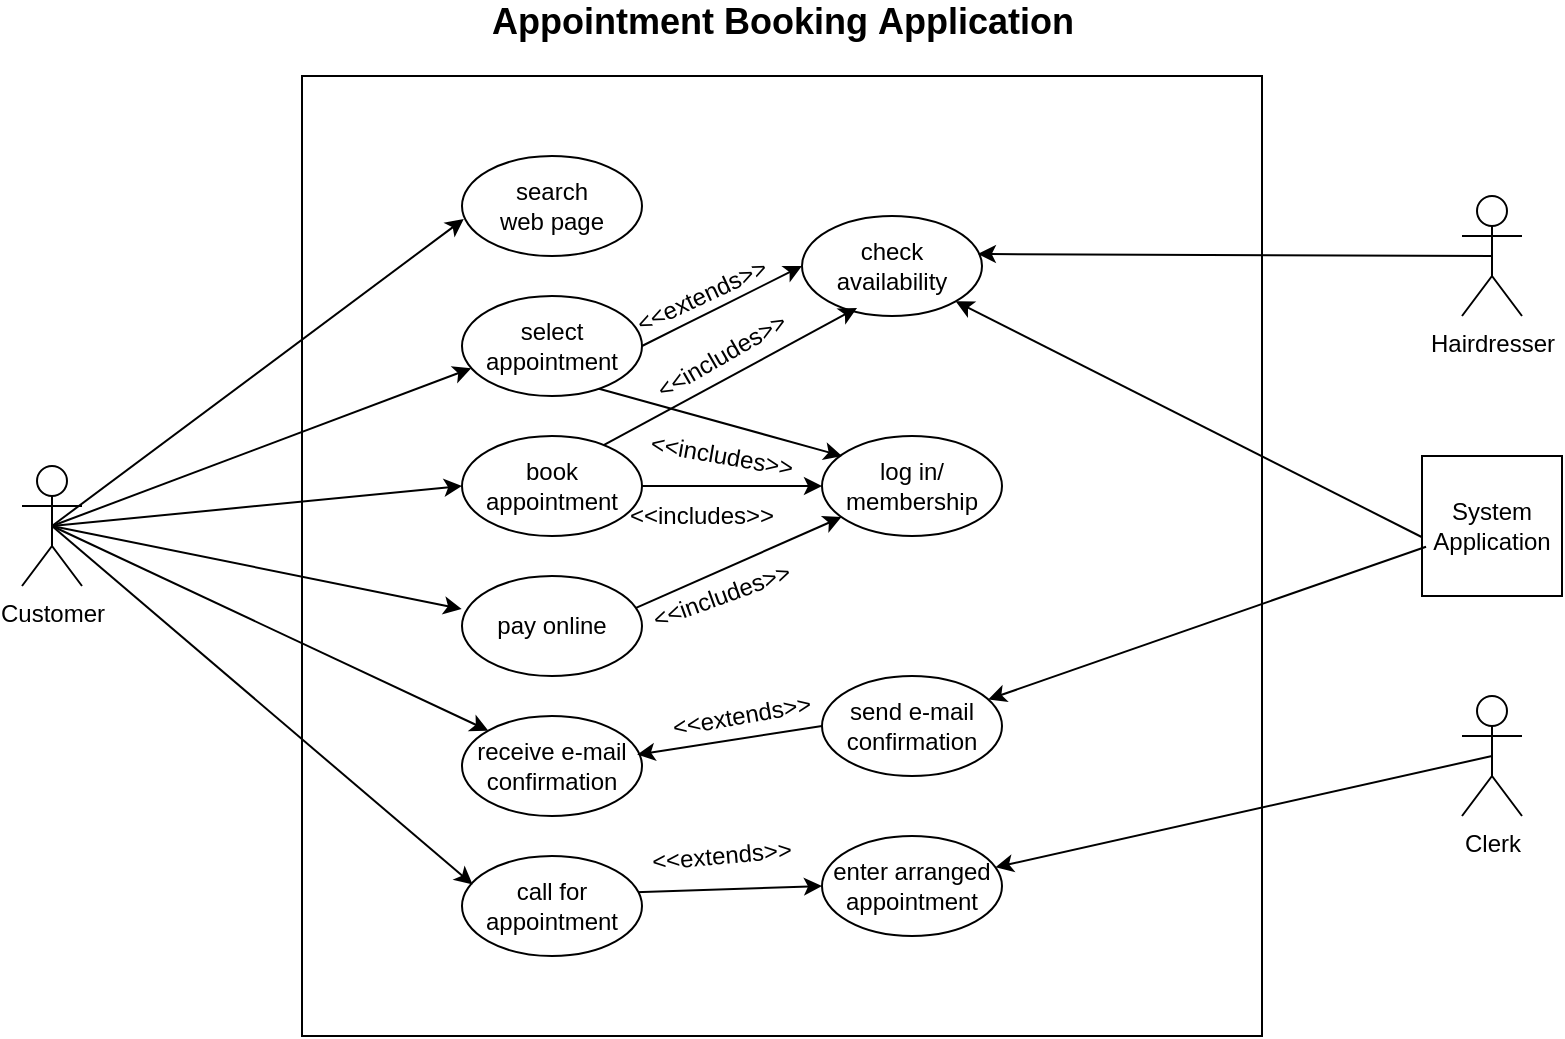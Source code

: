 <mxfile version="13.8.1" type="github">
  <diagram id="rus0pA3ZWkQhySOD-V14" name="Page-1">
    <mxGraphModel dx="1809" dy="1085" grid="0" gridSize="10" guides="1" tooltips="1" connect="1" arrows="1" fold="1" page="0" pageScale="1" pageWidth="850" pageHeight="1100" math="0" shadow="0">
      <root>
        <mxCell id="0" />
        <mxCell id="1" parent="0" />
        <mxCell id="FZKiXIjqvIoWWZmxXVQ1-52" value="" style="whiteSpace=wrap;html=1;aspect=fixed;align=center;" parent="1" vertex="1">
          <mxGeometry x="120" y="-20" width="480" height="480" as="geometry" />
        </mxCell>
        <mxCell id="FZKiXIjqvIoWWZmxXVQ1-1" value="search &lt;br&gt;web page" style="ellipse;whiteSpace=wrap;html=1;" parent="1" vertex="1">
          <mxGeometry x="200" y="20" width="90" height="50" as="geometry" />
        </mxCell>
        <mxCell id="FZKiXIjqvIoWWZmxXVQ1-6" value="log in/&lt;br&gt;membership" style="ellipse;whiteSpace=wrap;html=1;" parent="1" vertex="1">
          <mxGeometry x="380" y="160" width="90" height="50" as="geometry" />
        </mxCell>
        <mxCell id="FZKiXIjqvIoWWZmxXVQ1-7" value="check availability" style="ellipse;whiteSpace=wrap;html=1;" parent="1" vertex="1">
          <mxGeometry x="370" y="50" width="90" height="50" as="geometry" />
        </mxCell>
        <mxCell id="FZKiXIjqvIoWWZmxXVQ1-8" value="enter arranged appointment" style="ellipse;whiteSpace=wrap;html=1;" parent="1" vertex="1">
          <mxGeometry x="380" y="360" width="90" height="50" as="geometry" />
        </mxCell>
        <mxCell id="FZKiXIjqvIoWWZmxXVQ1-10" value="receive e-mail confirmation" style="ellipse;whiteSpace=wrap;html=1;" parent="1" vertex="1">
          <mxGeometry x="200" y="300" width="90" height="50" as="geometry" />
        </mxCell>
        <mxCell id="FZKiXIjqvIoWWZmxXVQ1-11" value="Customer" style="shape=umlActor;verticalLabelPosition=bottom;verticalAlign=top;html=1;outlineConnect=0;" parent="1" vertex="1">
          <mxGeometry x="-20" y="175" width="30" height="60" as="geometry" />
        </mxCell>
        <mxCell id="FZKiXIjqvIoWWZmxXVQ1-14" value="" style="endArrow=classic;html=1;exitX=1;exitY=0.5;exitDx=0;exitDy=0;entryX=0;entryY=0.5;entryDx=0;entryDy=0;" parent="1" source="FZKiXIjqvIoWWZmxXVQ1-3" target="FZKiXIjqvIoWWZmxXVQ1-7" edge="1">
          <mxGeometry width="50" height="50" relative="1" as="geometry">
            <mxPoint x="400" y="290" as="sourcePoint" />
            <mxPoint x="450" y="240" as="targetPoint" />
            <Array as="points">
              <mxPoint x="320" y="100" />
            </Array>
          </mxGeometry>
        </mxCell>
        <mxCell id="FZKiXIjqvIoWWZmxXVQ1-16" value="&amp;lt;&amp;lt;extends&amp;gt;&amp;gt;" style="text;html=1;strokeColor=none;fillColor=none;align=center;verticalAlign=middle;whiteSpace=wrap;rounded=0;rotation=-25;" parent="1" vertex="1">
          <mxGeometry x="300" y="80" width="40" height="20" as="geometry" />
        </mxCell>
        <mxCell id="FZKiXIjqvIoWWZmxXVQ1-17" value="&amp;lt;&amp;lt;includes&amp;gt;&amp;gt;" style="text;html=1;strokeColor=none;fillColor=none;align=center;verticalAlign=middle;whiteSpace=wrap;rounded=0;rotation=-20;" parent="1" vertex="1">
          <mxGeometry x="310" y="230" width="40" height="20" as="geometry" />
        </mxCell>
        <mxCell id="FZKiXIjqvIoWWZmxXVQ1-20" value="" style="endArrow=classic;html=1;exitX=1;exitY=0.5;exitDx=0;exitDy=0;entryX=0;entryY=0.5;entryDx=0;entryDy=0;" parent="1" source="FZKiXIjqvIoWWZmxXVQ1-4" target="FZKiXIjqvIoWWZmxXVQ1-6" edge="1">
          <mxGeometry width="50" height="50" relative="1" as="geometry">
            <mxPoint x="400" y="290" as="sourcePoint" />
            <mxPoint x="450" y="240" as="targetPoint" />
          </mxGeometry>
        </mxCell>
        <mxCell id="FZKiXIjqvIoWWZmxXVQ1-21" value="" style="endArrow=classic;html=1;exitX=0.948;exitY=0.333;exitDx=0;exitDy=0;exitPerimeter=0;" parent="1" source="FZKiXIjqvIoWWZmxXVQ1-2" target="FZKiXIjqvIoWWZmxXVQ1-6" edge="1">
          <mxGeometry width="50" height="50" relative="1" as="geometry">
            <mxPoint x="400" y="290" as="sourcePoint" />
            <mxPoint x="450" y="240" as="targetPoint" />
          </mxGeometry>
        </mxCell>
        <mxCell id="FZKiXIjqvIoWWZmxXVQ1-22" value="&amp;lt;&amp;lt;includes&amp;gt;&amp;gt;" style="text;html=1;strokeColor=none;fillColor=none;align=center;verticalAlign=middle;whiteSpace=wrap;rounded=0;rotation=-30;" parent="1" vertex="1">
          <mxGeometry x="310" y="110" width="40" height="20" as="geometry" />
        </mxCell>
        <mxCell id="FZKiXIjqvIoWWZmxXVQ1-24" value="&amp;lt;&amp;lt;includes&amp;gt;&amp;gt;" style="text;html=1;strokeColor=none;fillColor=none;align=center;verticalAlign=middle;whiteSpace=wrap;rounded=0;rotation=0;" parent="1" vertex="1">
          <mxGeometry x="300" y="190" width="40" height="20" as="geometry" />
        </mxCell>
        <mxCell id="FZKiXIjqvIoWWZmxXVQ1-25" value="&amp;lt;&amp;lt;includes&amp;gt;&amp;gt;" style="text;html=1;strokeColor=none;fillColor=none;align=center;verticalAlign=middle;whiteSpace=wrap;rounded=0;rotation=10;" parent="1" vertex="1">
          <mxGeometry x="310" y="160" width="40" height="20" as="geometry" />
        </mxCell>
        <mxCell id="FZKiXIjqvIoWWZmxXVQ1-26" value="" style="endArrow=classic;html=1;entryX=0.051;entryY=0.723;entryDx=0;entryDy=0;entryPerimeter=0;exitX=0.5;exitY=0.5;exitDx=0;exitDy=0;exitPerimeter=0;" parent="1" source="FZKiXIjqvIoWWZmxXVQ1-11" target="FZKiXIjqvIoWWZmxXVQ1-3" edge="1">
          <mxGeometry width="50" height="50" relative="1" as="geometry">
            <mxPoint x="90" y="220" as="sourcePoint" />
            <mxPoint x="150" y="175" as="targetPoint" />
          </mxGeometry>
        </mxCell>
        <mxCell id="FZKiXIjqvIoWWZmxXVQ1-29" value="Hairdresser" style="shape=umlActor;verticalLabelPosition=bottom;verticalAlign=top;html=1;" parent="1" vertex="1">
          <mxGeometry x="700" y="40" width="30" height="60" as="geometry" />
        </mxCell>
        <mxCell id="FZKiXIjqvIoWWZmxXVQ1-34" value="" style="endArrow=classic;html=1;exitX=0.022;exitY=0.591;exitDx=0;exitDy=0;exitPerimeter=0;entryX=1;entryY=1;entryDx=0;entryDy=0;" parent="1" source="FZKiXIjqvIoWWZmxXVQ1-32" target="FZKiXIjqvIoWWZmxXVQ1-7" edge="1">
          <mxGeometry width="50" height="50" relative="1" as="geometry">
            <mxPoint x="410" y="270" as="sourcePoint" />
            <mxPoint x="460" y="220" as="targetPoint" />
          </mxGeometry>
        </mxCell>
        <mxCell id="FZKiXIjqvIoWWZmxXVQ1-32" value="System&lt;br&gt;Application" style="whiteSpace=wrap;html=1;aspect=fixed;" parent="1" vertex="1">
          <mxGeometry x="680" y="170" width="70" height="70" as="geometry" />
        </mxCell>
        <mxCell id="FZKiXIjqvIoWWZmxXVQ1-35" value="" style="endArrow=classic;html=1;exitX=0.5;exitY=0.5;exitDx=0;exitDy=0;exitPerimeter=0;entryX=0.977;entryY=0.38;entryDx=0;entryDy=0;entryPerimeter=0;" parent="1" source="FZKiXIjqvIoWWZmxXVQ1-29" target="FZKiXIjqvIoWWZmxXVQ1-7" edge="1">
          <mxGeometry width="50" height="50" relative="1" as="geometry">
            <mxPoint x="410" y="240" as="sourcePoint" />
            <mxPoint x="460" y="190" as="targetPoint" />
          </mxGeometry>
        </mxCell>
        <mxCell id="FZKiXIjqvIoWWZmxXVQ1-36" value="Clerk" style="shape=umlActor;verticalLabelPosition=bottom;verticalAlign=top;html=1;outlineConnect=0;" parent="1" vertex="1">
          <mxGeometry x="700" y="290" width="30" height="60" as="geometry" />
        </mxCell>
        <mxCell id="FZKiXIjqvIoWWZmxXVQ1-37" value="" style="endArrow=classic;html=1;exitX=0.5;exitY=0.5;exitDx=0;exitDy=0;exitPerimeter=0;" parent="1" source="FZKiXIjqvIoWWZmxXVQ1-36" target="FZKiXIjqvIoWWZmxXVQ1-8" edge="1">
          <mxGeometry width="50" height="50" relative="1" as="geometry">
            <mxPoint x="585" y="310" as="sourcePoint" />
            <mxPoint x="540" y="270" as="targetPoint" />
          </mxGeometry>
        </mxCell>
        <mxCell id="FZKiXIjqvIoWWZmxXVQ1-2" value="pay online" style="ellipse;whiteSpace=wrap;html=1;" parent="1" vertex="1">
          <mxGeometry x="200" y="230" width="90" height="50" as="geometry" />
        </mxCell>
        <mxCell id="FZKiXIjqvIoWWZmxXVQ1-5" value="send&amp;nbsp;e-mail confirmation" style="ellipse;whiteSpace=wrap;html=1;" parent="1" vertex="1">
          <mxGeometry x="380" y="280" width="90" height="50" as="geometry" />
        </mxCell>
        <mxCell id="FZKiXIjqvIoWWZmxXVQ1-39" value="" style="endArrow=classic;html=1;exitX=0.963;exitY=0.363;exitDx=0;exitDy=0;exitPerimeter=0;entryX=0;entryY=0.5;entryDx=0;entryDy=0;" parent="1" source="FZKiXIjqvIoWWZmxXVQ1-9" target="FZKiXIjqvIoWWZmxXVQ1-8" edge="1">
          <mxGeometry width="50" height="50" relative="1" as="geometry">
            <mxPoint x="450" y="430" as="sourcePoint" />
            <mxPoint x="500" y="380" as="targetPoint" />
          </mxGeometry>
        </mxCell>
        <mxCell id="FZKiXIjqvIoWWZmxXVQ1-40" value="&amp;lt;&amp;lt;extends&amp;gt;&amp;gt;" style="text;html=1;strokeColor=none;fillColor=none;align=center;verticalAlign=middle;whiteSpace=wrap;rounded=0;rotation=-5;" parent="1" vertex="1">
          <mxGeometry x="310" y="360" width="40" height="20" as="geometry" />
        </mxCell>
        <mxCell id="FZKiXIjqvIoWWZmxXVQ1-41" value="" style="endArrow=classic;html=1;exitX=0.5;exitY=0.5;exitDx=0;exitDy=0;exitPerimeter=0;entryX=-0.002;entryY=0.33;entryDx=0;entryDy=0;entryPerimeter=0;" parent="1" source="FZKiXIjqvIoWWZmxXVQ1-11" target="FZKiXIjqvIoWWZmxXVQ1-2" edge="1">
          <mxGeometry width="50" height="50" relative="1" as="geometry">
            <mxPoint x="560" y="370" as="sourcePoint" />
            <mxPoint x="610" y="320" as="targetPoint" />
          </mxGeometry>
        </mxCell>
        <mxCell id="FZKiXIjqvIoWWZmxXVQ1-43" value="" style="endArrow=classic;html=1;exitX=0.5;exitY=0.5;exitDx=0;exitDy=0;exitPerimeter=0;entryX=0;entryY=0.5;entryDx=0;entryDy=0;" parent="1" source="FZKiXIjqvIoWWZmxXVQ1-11" target="FZKiXIjqvIoWWZmxXVQ1-4" edge="1">
          <mxGeometry width="50" height="50" relative="1" as="geometry">
            <mxPoint x="560" y="370" as="sourcePoint" />
            <mxPoint x="610" y="320" as="targetPoint" />
          </mxGeometry>
        </mxCell>
        <mxCell id="FZKiXIjqvIoWWZmxXVQ1-9" value="call for appointment" style="ellipse;whiteSpace=wrap;html=1;" parent="1" vertex="1">
          <mxGeometry x="200" y="370" width="90" height="50" as="geometry" />
        </mxCell>
        <mxCell id="FZKiXIjqvIoWWZmxXVQ1-44" value="" style="endArrow=classic;html=1;exitX=0.5;exitY=0.5;exitDx=0;exitDy=0;exitPerimeter=0;entryX=0;entryY=0;entryDx=0;entryDy=0;" parent="1" source="FZKiXIjqvIoWWZmxXVQ1-11" target="FZKiXIjqvIoWWZmxXVQ1-10" edge="1">
          <mxGeometry width="50" height="50" relative="1" as="geometry">
            <mxPoint x="550" y="340" as="sourcePoint" />
            <mxPoint x="600" y="290" as="targetPoint" />
          </mxGeometry>
        </mxCell>
        <mxCell id="FZKiXIjqvIoWWZmxXVQ1-45" value="" style="endArrow=classic;html=1;exitX=0.5;exitY=0.5;exitDx=0;exitDy=0;exitPerimeter=0;entryX=0.059;entryY=0.286;entryDx=0;entryDy=0;entryPerimeter=0;" parent="1" source="FZKiXIjqvIoWWZmxXVQ1-11" target="FZKiXIjqvIoWWZmxXVQ1-9" edge="1">
          <mxGeometry width="50" height="50" relative="1" as="geometry">
            <mxPoint x="550" y="340" as="sourcePoint" />
            <mxPoint x="600" y="290" as="targetPoint" />
          </mxGeometry>
        </mxCell>
        <mxCell id="FZKiXIjqvIoWWZmxXVQ1-46" value="" style="endArrow=classic;html=1;exitX=0.5;exitY=0.5;exitDx=0;exitDy=0;exitPerimeter=0;entryX=0.01;entryY=0.63;entryDx=0;entryDy=0;entryPerimeter=0;" parent="1" source="FZKiXIjqvIoWWZmxXVQ1-11" target="FZKiXIjqvIoWWZmxXVQ1-1" edge="1">
          <mxGeometry width="50" height="50" relative="1" as="geometry">
            <mxPoint x="550" y="340" as="sourcePoint" />
            <mxPoint x="600" y="290" as="targetPoint" />
          </mxGeometry>
        </mxCell>
        <mxCell id="FZKiXIjqvIoWWZmxXVQ1-47" value="" style="endArrow=classic;html=1;exitX=0;exitY=0.5;exitDx=0;exitDy=0;entryX=0.973;entryY=0.386;entryDx=0;entryDy=0;entryPerimeter=0;" parent="1" source="FZKiXIjqvIoWWZmxXVQ1-5" target="FZKiXIjqvIoWWZmxXVQ1-10" edge="1">
          <mxGeometry width="50" height="50" relative="1" as="geometry">
            <mxPoint x="530" y="340" as="sourcePoint" />
            <mxPoint x="580" y="290" as="targetPoint" />
          </mxGeometry>
        </mxCell>
        <mxCell id="FZKiXIjqvIoWWZmxXVQ1-48" value="&amp;lt;&amp;lt;extends&amp;gt;&amp;gt;" style="text;html=1;strokeColor=none;fillColor=none;align=center;verticalAlign=middle;whiteSpace=wrap;rounded=0;rotation=-10;" parent="1" vertex="1">
          <mxGeometry x="320" y="290" width="40" height="20" as="geometry" />
        </mxCell>
        <mxCell id="FZKiXIjqvIoWWZmxXVQ1-56" value="" style="endArrow=classic;html=1;exitX=0.029;exitY=0.648;exitDx=0;exitDy=0;exitPerimeter=0;" parent="1" source="FZKiXIjqvIoWWZmxXVQ1-32" target="FZKiXIjqvIoWWZmxXVQ1-5" edge="1">
          <mxGeometry width="50" height="50" relative="1" as="geometry">
            <mxPoint x="530" y="290" as="sourcePoint" />
            <mxPoint x="580" y="240" as="targetPoint" />
          </mxGeometry>
        </mxCell>
        <mxCell id="FZKiXIjqvIoWWZmxXVQ1-57" value="" style="endArrow=classic;html=1;exitX=0.769;exitY=0.108;exitDx=0;exitDy=0;exitPerimeter=0;entryX=0.306;entryY=0.919;entryDx=0;entryDy=0;entryPerimeter=0;" parent="1" source="FZKiXIjqvIoWWZmxXVQ1-4" target="FZKiXIjqvIoWWZmxXVQ1-7" edge="1">
          <mxGeometry width="50" height="50" relative="1" as="geometry">
            <mxPoint x="530" y="290" as="sourcePoint" />
            <mxPoint x="580" y="240" as="targetPoint" />
          </mxGeometry>
        </mxCell>
        <mxCell id="FZKiXIjqvIoWWZmxXVQ1-4" value="book appointment" style="ellipse;whiteSpace=wrap;html=1;" parent="1" vertex="1">
          <mxGeometry x="200" y="160" width="90" height="50" as="geometry" />
        </mxCell>
        <mxCell id="FZKiXIjqvIoWWZmxXVQ1-58" value="" style="endArrow=classic;html=1;exitX=0.701;exitY=0.897;exitDx=0;exitDy=0;exitPerimeter=0;" parent="1" source="FZKiXIjqvIoWWZmxXVQ1-3" edge="1">
          <mxGeometry width="50" height="50" relative="1" as="geometry">
            <mxPoint x="530" y="290" as="sourcePoint" />
            <mxPoint x="390" y="170" as="targetPoint" />
          </mxGeometry>
        </mxCell>
        <mxCell id="FZKiXIjqvIoWWZmxXVQ1-3" value="select appointment" style="ellipse;whiteSpace=wrap;html=1;" parent="1" vertex="1">
          <mxGeometry x="200" y="90" width="90" height="50" as="geometry" />
        </mxCell>
        <mxCell id="FZKiXIjqvIoWWZmxXVQ1-60" value="&lt;b&gt;&lt;font style=&quot;font-size: 18px&quot;&gt;Appointment&amp;nbsp;&lt;/font&gt;&lt;/b&gt;&lt;b&gt;&lt;font style=&quot;font-size: 18px&quot;&gt;Booking&amp;nbsp;&lt;/font&gt;&lt;/b&gt;&lt;b&gt;&lt;font style=&quot;font-size: 18px&quot;&gt;Application&lt;/font&gt;&lt;/b&gt;" style="text;html=1;strokeColor=none;fillColor=none;align=center;verticalAlign=middle;whiteSpace=wrap;rounded=0;" parent="1" vertex="1">
          <mxGeometry x="191.5" y="-57" width="337" height="20" as="geometry" />
        </mxCell>
      </root>
    </mxGraphModel>
  </diagram>
</mxfile>

